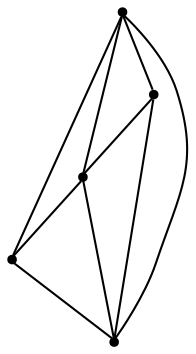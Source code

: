 graph {
  node [shape=point,comment="{\"directed\":false,\"doi\":\"10.1007/978-3-319-73915-1_15\",\"figure\":\"1 (2)\"}"]

  v0 [pos="1128.7840420125308,304.89589512932423"]
  v1 [pos="1060.2929096188057,464.70897390625356"]
  v2 [pos="1060.2929096188057,304.89589512932423"]
  v3 [pos="1060.2929096188057,373.38720552120276"]
  v4 [pos="991.8027787426593,304.89589512932423"]

  v0 -- v1 [id="-1",pos="1128.7840420125308,304.89589512932423 1174.4455176104145,350.5536555791142 1174.4455176104145,350.5536555791142 1174.4455176104145,350.5536555791142 1060.2929096188057,464.70897390625356 1060.2929096188057,464.70897390625356 1060.2929096188057,464.70897390625356"]
  v1 -- v4 [id="-2",pos="1060.2929096188057,464.70897390625356 946.1424318391896,350.5536555791142 946.1424318391896,350.5536555791142 946.1424318391896,350.5536555791142 991.8027787426593,304.89589512932423 991.8027787426593,304.89589512932423 991.8027787426593,304.89589512932423"]
  v4 -- v3 [id="-3",pos="991.8027787426593,304.89589512932423 1060.2929096188057,373.38720552120276 1060.2929096188057,373.38720552120276 1060.2929096188057,373.38720552120276"]
  v4 -- v0 [id="-4",pos="991.8027787426593,304.89589512932423 1060.2938793421756,236.4077084801811 1060.2938793421756,236.4077084801811 1060.2938793421756,236.4077084801811 1128.7840420125308,304.89589512932423 1128.7840420125308,304.89589512932423 1128.7840420125308,304.89589512932423"]
  v3 -- v0 [id="-5",pos="1060.2929096188057,373.38720552120276 1128.7840420125308,304.89589512932423 1128.7840420125308,304.89589512932423 1128.7840420125308,304.89589512932423"]
  v2 -- v3 [id="-6",pos="1060.2929096188057,304.89589512932423 1060.2929096188057,373.38720552120276 1060.2929096188057,373.38720552120276 1060.2929096188057,373.38720552120276"]
  v2 -- v0 [id="-7",pos="1060.2929096188057,304.89589512932423 1128.7840420125308,304.89589512932423 1128.7840420125308,304.89589512932423 1128.7840420125308,304.89589512932423"]
  v3 -- v1 [id="-8",pos="1060.2929096188057,373.38720552120276 1060.2929096188057,464.70897390625356 1060.2929096188057,464.70897390625356 1060.2929096188057,464.70897390625356"]
  v4 -- v2 [id="-9",pos="991.8027787426593,304.89589512932423 1060.2929096188057,304.89589512932423 1060.2929096188057,304.89589512932423 1060.2929096188057,304.89589512932423"]
}